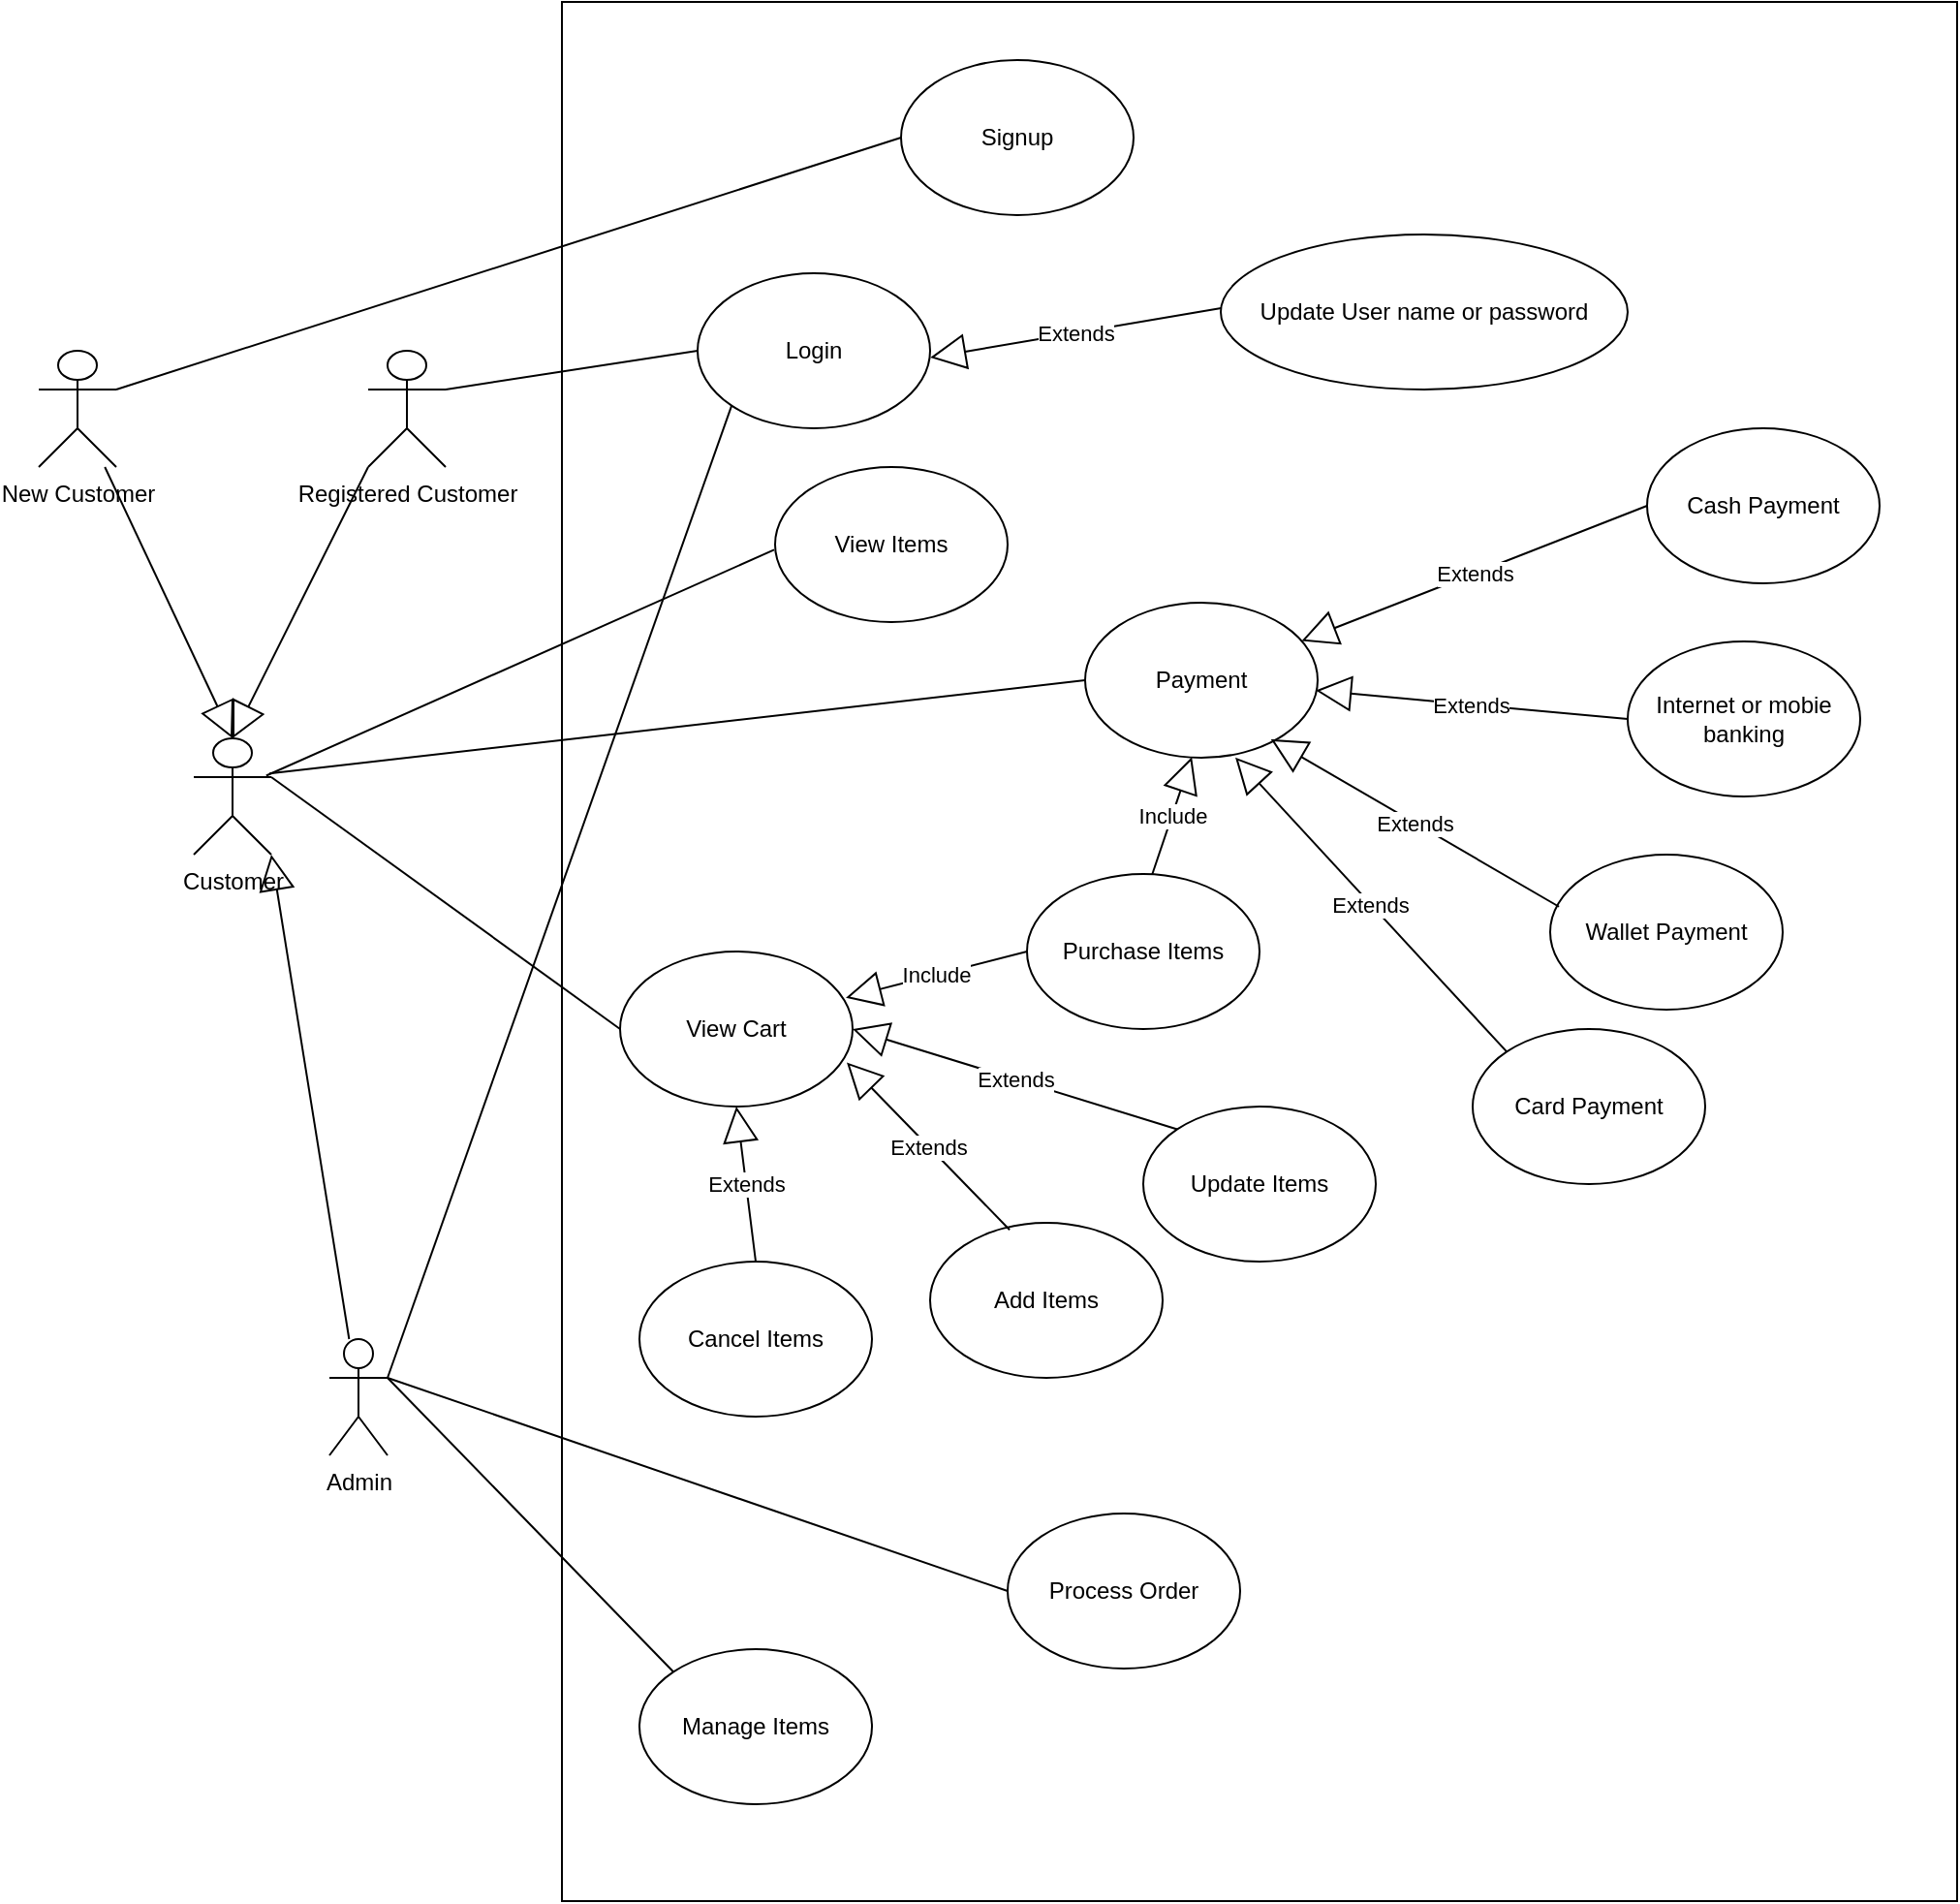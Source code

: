 <mxfile version="24.3.1" type="google">
  <diagram name="Page-1" id="R9Liw_2LQd3LhJ8ISdCw">
    <mxGraphModel grid="1" page="1" gridSize="10" guides="1" tooltips="1" connect="1" arrows="1" fold="1" pageScale="1" pageWidth="850" pageHeight="1100" math="0" shadow="0">
      <root>
        <mxCell id="0" />
        <mxCell id="1" parent="0" />
        <mxCell id="m3aXQiV3Wt0kVsAkHiN5-20" value="" style="rounded=0;whiteSpace=wrap;html=1;" vertex="1" parent="1">
          <mxGeometry x="130" y="110" width="720" height="980" as="geometry" />
        </mxCell>
        <mxCell id="m3aXQiV3Wt0kVsAkHiN5-1" value="Customer" style="shape=umlActor;verticalLabelPosition=bottom;verticalAlign=top;html=1;" vertex="1" parent="1">
          <mxGeometry x="-60" y="490" width="40" height="60" as="geometry" />
        </mxCell>
        <mxCell id="m3aXQiV3Wt0kVsAkHiN5-2" value="Login" style="ellipse;whiteSpace=wrap;html=1;" vertex="1" parent="1">
          <mxGeometry x="200" y="250" width="120" height="80" as="geometry" />
        </mxCell>
        <mxCell id="m3aXQiV3Wt0kVsAkHiN5-3" value="Signup" style="ellipse;whiteSpace=wrap;html=1;" vertex="1" parent="1">
          <mxGeometry x="305" y="140" width="120" height="80" as="geometry" />
        </mxCell>
        <mxCell id="m3aXQiV3Wt0kVsAkHiN5-4" value="View Items" style="ellipse;whiteSpace=wrap;html=1;" vertex="1" parent="1">
          <mxGeometry x="240" y="350" width="120" height="80" as="geometry" />
        </mxCell>
        <mxCell id="m3aXQiV3Wt0kVsAkHiN5-5" value="View Cart" style="ellipse;whiteSpace=wrap;html=1;" vertex="1" parent="1">
          <mxGeometry x="160" y="600" width="120" height="80" as="geometry" />
        </mxCell>
        <mxCell id="m3aXQiV3Wt0kVsAkHiN5-6" value="Payment" style="ellipse;whiteSpace=wrap;html=1;" vertex="1" parent="1">
          <mxGeometry x="400" y="420" width="120" height="80" as="geometry" />
        </mxCell>
        <mxCell id="m3aXQiV3Wt0kVsAkHiN5-9" value="Cash Payment" style="ellipse;whiteSpace=wrap;html=1;" vertex="1" parent="1">
          <mxGeometry x="690" y="330" width="120" height="80" as="geometry" />
        </mxCell>
        <mxCell id="m3aXQiV3Wt0kVsAkHiN5-10" value="Manage Items" style="ellipse;whiteSpace=wrap;html=1;" vertex="1" parent="1">
          <mxGeometry x="170" y="960" width="120" height="80" as="geometry" />
        </mxCell>
        <mxCell id="m3aXQiV3Wt0kVsAkHiN5-11" value="Process Order" style="ellipse;whiteSpace=wrap;html=1;" vertex="1" parent="1">
          <mxGeometry x="360" y="890" width="120" height="80" as="geometry" />
        </mxCell>
        <mxCell id="m3aXQiV3Wt0kVsAkHiN5-12" value="Card Payment" style="ellipse;whiteSpace=wrap;html=1;" vertex="1" parent="1">
          <mxGeometry x="600" y="640" width="120" height="80" as="geometry" />
        </mxCell>
        <mxCell id="m3aXQiV3Wt0kVsAkHiN5-13" value="Wallet Payment" style="ellipse;whiteSpace=wrap;html=1;" vertex="1" parent="1">
          <mxGeometry x="640" y="550" width="120" height="80" as="geometry" />
        </mxCell>
        <mxCell id="m3aXQiV3Wt0kVsAkHiN5-14" value="Internet or mobie banking" style="ellipse;whiteSpace=wrap;html=1;" vertex="1" parent="1">
          <mxGeometry x="680" y="440" width="120" height="80" as="geometry" />
        </mxCell>
        <mxCell id="m3aXQiV3Wt0kVsAkHiN5-15" value="Cancel Items" style="ellipse;whiteSpace=wrap;html=1;" vertex="1" parent="1">
          <mxGeometry x="170" y="760" width="120" height="80" as="geometry" />
        </mxCell>
        <mxCell id="m3aXQiV3Wt0kVsAkHiN5-16" value="Update Items" style="ellipse;whiteSpace=wrap;html=1;" vertex="1" parent="1">
          <mxGeometry x="430" y="680" width="120" height="80" as="geometry" />
        </mxCell>
        <mxCell id="m3aXQiV3Wt0kVsAkHiN5-17" value="Add Items" style="ellipse;whiteSpace=wrap;html=1;" vertex="1" parent="1">
          <mxGeometry x="320" y="740" width="120" height="80" as="geometry" />
        </mxCell>
        <mxCell id="m3aXQiV3Wt0kVsAkHiN5-18" value="Update User name or password" style="ellipse;whiteSpace=wrap;html=1;" vertex="1" parent="1">
          <mxGeometry x="470" y="230" width="210" height="80" as="geometry" />
        </mxCell>
        <mxCell id="aOJYo517HIIVUjAIdHxM-1" value="" style="endArrow=none;html=1;rounded=0;exitX=1;exitY=0.333;exitDx=0;exitDy=0;exitPerimeter=0;entryX=0;entryY=0.5;entryDx=0;entryDy=0;" edge="1" parent="1" source="9CjcXVHGL3ug-xikClw--1" target="m3aXQiV3Wt0kVsAkHiN5-3">
          <mxGeometry width="50" height="50" relative="1" as="geometry">
            <mxPoint x="70" y="380" as="sourcePoint" />
            <mxPoint x="120" y="330" as="targetPoint" />
          </mxGeometry>
        </mxCell>
        <mxCell id="aOJYo517HIIVUjAIdHxM-2" value="" style="endArrow=none;html=1;rounded=0;exitX=1;exitY=0.333;exitDx=0;exitDy=0;exitPerimeter=0;entryX=0;entryY=0.5;entryDx=0;entryDy=0;" edge="1" parent="1" source="9CjcXVHGL3ug-xikClw--2" target="m3aXQiV3Wt0kVsAkHiN5-2">
          <mxGeometry width="50" height="50" relative="1" as="geometry">
            <mxPoint x="70" y="230" as="sourcePoint" />
            <mxPoint x="200" y="230" as="targetPoint" />
          </mxGeometry>
        </mxCell>
        <mxCell id="aOJYo517HIIVUjAIdHxM-3" value="" style="endArrow=none;html=1;rounded=0;exitX=0.935;exitY=0.321;exitDx=0;exitDy=0;exitPerimeter=0;entryX=-0.004;entryY=0.534;entryDx=0;entryDy=0;entryPerimeter=0;" edge="1" parent="1" source="m3aXQiV3Wt0kVsAkHiN5-1" target="m3aXQiV3Wt0kVsAkHiN5-4">
          <mxGeometry width="50" height="50" relative="1" as="geometry">
            <mxPoint x="70" y="230" as="sourcePoint" />
            <mxPoint x="200" y="320" as="targetPoint" />
          </mxGeometry>
        </mxCell>
        <mxCell id="aOJYo517HIIVUjAIdHxM-4" value="" style="endArrow=none;html=1;rounded=0;exitX=1;exitY=0.333;exitDx=0;exitDy=0;exitPerimeter=0;entryX=0;entryY=0.5;entryDx=0;entryDy=0;" edge="1" parent="1" source="m3aXQiV3Wt0kVsAkHiN5-1" target="m3aXQiV3Wt0kVsAkHiN5-5">
          <mxGeometry width="50" height="50" relative="1" as="geometry">
            <mxPoint x="57" y="309" as="sourcePoint" />
            <mxPoint x="200" y="423" as="targetPoint" />
          </mxGeometry>
        </mxCell>
        <mxCell id="aOJYo517HIIVUjAIdHxM-5" value="" style="endArrow=none;html=1;rounded=0;entryX=0;entryY=0.5;entryDx=0;entryDy=0;exitX=0.977;exitY=0.303;exitDx=0;exitDy=0;exitPerimeter=0;" edge="1" parent="1" source="m3aXQiV3Wt0kVsAkHiN5-1" target="m3aXQiV3Wt0kVsAkHiN5-6">
          <mxGeometry width="50" height="50" relative="1" as="geometry">
            <mxPoint x="50" y="370" as="sourcePoint" />
            <mxPoint x="200" y="520" as="targetPoint" />
          </mxGeometry>
        </mxCell>
        <mxCell id="aOJYo517HIIVUjAIdHxM-7" value="Extends" style="endArrow=block;endSize=16;endFill=0;html=1;rounded=0;exitX=0;exitY=0;exitDx=0;exitDy=0;entryX=0.646;entryY=0.998;entryDx=0;entryDy=0;entryPerimeter=0;" edge="1" parent="1" source="m3aXQiV3Wt0kVsAkHiN5-12" target="m3aXQiV3Wt0kVsAkHiN5-6">
          <mxGeometry width="160" relative="1" as="geometry">
            <mxPoint x="190" y="630" as="sourcePoint" />
            <mxPoint x="350" y="630" as="targetPoint" />
          </mxGeometry>
        </mxCell>
        <mxCell id="aOJYo517HIIVUjAIdHxM-8" value="Extends" style="endArrow=block;endSize=16;endFill=0;html=1;rounded=0;exitX=0;exitY=0.5;exitDx=0;exitDy=0;" edge="1" parent="1" source="m3aXQiV3Wt0kVsAkHiN5-9" target="m3aXQiV3Wt0kVsAkHiN5-6">
          <mxGeometry width="160" relative="1" as="geometry">
            <mxPoint x="488" y="572" as="sourcePoint" />
            <mxPoint x="420" y="510" as="targetPoint" />
          </mxGeometry>
        </mxCell>
        <mxCell id="aOJYo517HIIVUjAIdHxM-9" value="Extends" style="endArrow=block;endSize=16;endFill=0;html=1;rounded=0;exitX=0;exitY=0.5;exitDx=0;exitDy=0;entryX=0.992;entryY=0.566;entryDx=0;entryDy=0;entryPerimeter=0;" edge="1" parent="1" source="m3aXQiV3Wt0kVsAkHiN5-14" target="m3aXQiV3Wt0kVsAkHiN5-6">
          <mxGeometry width="160" relative="1" as="geometry">
            <mxPoint x="448" y="368" as="sourcePoint" />
            <mxPoint x="420" y="430" as="targetPoint" />
          </mxGeometry>
        </mxCell>
        <mxCell id="aOJYo517HIIVUjAIdHxM-10" value="Extends" style="endArrow=block;endSize=16;endFill=0;html=1;rounded=0;exitX=0.038;exitY=0.336;exitDx=0;exitDy=0;entryX=0.799;entryY=0.881;entryDx=0;entryDy=0;exitPerimeter=0;entryPerimeter=0;" edge="1" parent="1" source="m3aXQiV3Wt0kVsAkHiN5-13" target="m3aXQiV3Wt0kVsAkHiN5-6">
          <mxGeometry width="160" relative="1" as="geometry">
            <mxPoint x="570" y="390" as="sourcePoint" />
            <mxPoint x="462" y="442" as="targetPoint" />
          </mxGeometry>
        </mxCell>
        <mxCell id="aOJYo517HIIVUjAIdHxM-11" value="Include" style="endArrow=block;endSize=16;endFill=0;html=1;rounded=0;exitX=0.536;exitY=0.014;exitDx=0;exitDy=0;entryX=0.459;entryY=0.996;entryDx=0;entryDy=0;exitPerimeter=0;entryPerimeter=0;" edge="1" parent="1" source="lq9GABBvBsIJT3gaPVB3-2" target="m3aXQiV3Wt0kVsAkHiN5-6">
          <mxGeometry width="160" relative="1" as="geometry">
            <mxPoint x="367.68" y="487.76" as="sourcePoint" />
            <mxPoint x="360.0" y="552.24" as="targetPoint" />
          </mxGeometry>
        </mxCell>
        <mxCell id="aOJYo517HIIVUjAIdHxM-12" value="Extends" style="endArrow=block;endSize=16;endFill=0;html=1;rounded=0;exitX=0;exitY=0;exitDx=0;exitDy=0;entryX=1;entryY=0.5;entryDx=0;entryDy=0;" edge="1" parent="1" source="m3aXQiV3Wt0kVsAkHiN5-16" target="m3aXQiV3Wt0kVsAkHiN5-5">
          <mxGeometry width="160" relative="1" as="geometry">
            <mxPoint x="588" y="542" as="sourcePoint" />
            <mxPoint x="420" y="520" as="targetPoint" />
          </mxGeometry>
        </mxCell>
        <mxCell id="aOJYo517HIIVUjAIdHxM-13" value="Extends" style="endArrow=block;endSize=16;endFill=0;html=1;rounded=0;exitX=0.342;exitY=0.045;exitDx=0;exitDy=0;entryX=0.975;entryY=0.716;entryDx=0;entryDy=0;exitPerimeter=0;entryPerimeter=0;" edge="1" parent="1" source="m3aXQiV3Wt0kVsAkHiN5-17" target="m3aXQiV3Wt0kVsAkHiN5-5">
          <mxGeometry width="160" relative="1" as="geometry">
            <mxPoint x="430" y="600" as="sourcePoint" />
            <mxPoint x="310" y="600" as="targetPoint" />
          </mxGeometry>
        </mxCell>
        <mxCell id="aOJYo517HIIVUjAIdHxM-14" value="Extends" style="endArrow=block;endSize=16;endFill=0;html=1;rounded=0;exitX=0.5;exitY=0;exitDx=0;exitDy=0;entryX=0.5;entryY=1;entryDx=0;entryDy=0;" edge="1" parent="1" source="m3aXQiV3Wt0kVsAkHiN5-15" target="m3aXQiV3Wt0kVsAkHiN5-5">
          <mxGeometry width="160" relative="1" as="geometry">
            <mxPoint x="434" y="690" as="sourcePoint" />
            <mxPoint x="310" y="600" as="targetPoint" />
          </mxGeometry>
        </mxCell>
        <mxCell id="9CjcXVHGL3ug-xikClw--1" value="New Customer" style="shape=umlActor;verticalLabelPosition=bottom;verticalAlign=top;html=1;" vertex="1" parent="1">
          <mxGeometry x="-140" y="290" width="40" height="60" as="geometry" />
        </mxCell>
        <mxCell id="9CjcXVHGL3ug-xikClw--2" value="Registered Customer" style="shape=umlActor;verticalLabelPosition=bottom;verticalAlign=top;html=1;" vertex="1" parent="1">
          <mxGeometry x="30" y="290" width="40" height="60" as="geometry" />
        </mxCell>
        <mxCell id="9CjcXVHGL3ug-xikClw--5" value="" style="endArrow=block;endSize=16;endFill=0;html=1;rounded=0;entryX=0.5;entryY=0;entryDx=0;entryDy=0;entryPerimeter=0;" edge="1" parent="1" source="9CjcXVHGL3ug-xikClw--1" target="m3aXQiV3Wt0kVsAkHiN5-1">
          <mxGeometry width="160" relative="1" as="geometry">
            <mxPoint x="340" y="380" as="sourcePoint" />
            <mxPoint x="500" y="380" as="targetPoint" />
          </mxGeometry>
        </mxCell>
        <mxCell id="9CjcXVHGL3ug-xikClw--6" value="" style="endArrow=block;endSize=16;endFill=0;html=1;rounded=0;exitX=0;exitY=1;exitDx=0;exitDy=0;exitPerimeter=0;entryX=0.5;entryY=0;entryDx=0;entryDy=0;entryPerimeter=0;" edge="1" parent="1" source="9CjcXVHGL3ug-xikClw--2" target="m3aXQiV3Wt0kVsAkHiN5-1">
          <mxGeometry width="160" relative="1" as="geometry">
            <mxPoint x="-93" y="360" as="sourcePoint" />
            <mxPoint x="-30" y="480" as="targetPoint" />
          </mxGeometry>
        </mxCell>
        <mxCell id="9CjcXVHGL3ug-xikClw--7" value="Admin" style="shape=umlActor;verticalLabelPosition=bottom;verticalAlign=top;html=1;outlineConnect=0;" vertex="1" parent="1">
          <mxGeometry x="10" y="800" width="30" height="60" as="geometry" />
        </mxCell>
        <mxCell id="9CjcXVHGL3ug-xikClw--8" value="" style="endArrow=none;html=1;rounded=0;exitX=1;exitY=0.333;exitDx=0;exitDy=0;exitPerimeter=0;entryX=0;entryY=1;entryDx=0;entryDy=0;" edge="1" parent="1" source="9CjcXVHGL3ug-xikClw--7" target="m3aXQiV3Wt0kVsAkHiN5-2">
          <mxGeometry width="50" height="50" relative="1" as="geometry">
            <mxPoint x="80" y="320" as="sourcePoint" />
            <mxPoint x="230" y="300" as="targetPoint" />
          </mxGeometry>
        </mxCell>
        <mxCell id="9CjcXVHGL3ug-xikClw--9" value="" style="endArrow=none;html=1;rounded=0;exitX=1;exitY=0.333;exitDx=0;exitDy=0;exitPerimeter=0;entryX=0;entryY=0.5;entryDx=0;entryDy=0;" edge="1" parent="1" source="9CjcXVHGL3ug-xikClw--7" target="m3aXQiV3Wt0kVsAkHiN5-11">
          <mxGeometry width="50" height="50" relative="1" as="geometry">
            <mxPoint y="740" as="sourcePoint" />
            <mxPoint x="248" y="328" as="targetPoint" />
          </mxGeometry>
        </mxCell>
        <mxCell id="9CjcXVHGL3ug-xikClw--10" value="" style="endArrow=none;html=1;rounded=0;exitX=1;exitY=0.333;exitDx=0;exitDy=0;exitPerimeter=0;entryX=0;entryY=0;entryDx=0;entryDy=0;" edge="1" parent="1" source="9CjcXVHGL3ug-xikClw--7" target="m3aXQiV3Wt0kVsAkHiN5-10">
          <mxGeometry width="50" height="50" relative="1" as="geometry">
            <mxPoint y="740" as="sourcePoint" />
            <mxPoint x="480" y="840" as="targetPoint" />
          </mxGeometry>
        </mxCell>
        <mxCell id="9CjcXVHGL3ug-xikClw--14" value="" style="endArrow=block;endSize=16;endFill=0;html=1;rounded=0;entryX=1;entryY=1;entryDx=0;entryDy=0;entryPerimeter=0;" edge="1" parent="1" source="9CjcXVHGL3ug-xikClw--7" target="m3aXQiV3Wt0kVsAkHiN5-1">
          <mxGeometry width="160" relative="1" as="geometry">
            <mxPoint x="40" y="360" as="sourcePoint" />
            <mxPoint x="-30" y="500" as="targetPoint" />
          </mxGeometry>
        </mxCell>
        <mxCell id="lq9GABBvBsIJT3gaPVB3-1" value="Extends" style="endArrow=block;endSize=16;endFill=0;html=1;rounded=0;exitX=0.001;exitY=0.475;exitDx=0;exitDy=0;entryX=1.001;entryY=0.544;entryDx=0;entryDy=0;exitPerimeter=0;entryPerimeter=0;" edge="1" parent="1" source="m3aXQiV3Wt0kVsAkHiN5-18" target="m3aXQiV3Wt0kVsAkHiN5-2">
          <mxGeometry width="160" relative="1" as="geometry">
            <mxPoint x="350" y="300" as="sourcePoint" />
            <mxPoint x="510" y="310" as="targetPoint" />
          </mxGeometry>
        </mxCell>
        <mxCell id="lq9GABBvBsIJT3gaPVB3-2" value="Purchase Items" style="ellipse;whiteSpace=wrap;html=1;" vertex="1" parent="1">
          <mxGeometry x="370" y="560" width="120" height="80" as="geometry" />
        </mxCell>
        <mxCell id="lq9GABBvBsIJT3gaPVB3-3" value="Include" style="endArrow=block;endSize=16;endFill=0;html=1;rounded=0;exitX=0;exitY=0.5;exitDx=0;exitDy=0;entryX=0.971;entryY=0.299;entryDx=0;entryDy=0;entryPerimeter=0;" edge="1" parent="1" source="lq9GABBvBsIJT3gaPVB3-2" target="m3aXQiV3Wt0kVsAkHiN5-5">
          <mxGeometry width="160" relative="1" as="geometry">
            <mxPoint x="302" y="562" as="sourcePoint" />
            <mxPoint x="428" y="488" as="targetPoint" />
          </mxGeometry>
        </mxCell>
      </root>
    </mxGraphModel>
  </diagram>
</mxfile>
